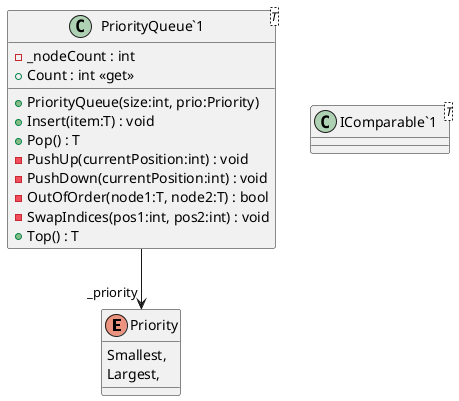 @startuml
enum Priority {
    Smallest,
    Largest,
}
class "PriorityQueue`1"<T> {
    - _nodeCount : int
    + Count : int <<get>>
    + PriorityQueue(size:int, prio:Priority)
    + Insert(item:T) : void
    + Pop() : T
    - PushUp(currentPosition:int) : void
    - PushDown(currentPosition:int) : void
    - OutOfOrder(node1:T, node2:T) : bool
    - SwapIndices(pos1:int, pos2:int) : void
    + Top() : T
}
class "IComparable`1"<T> {
}
"PriorityQueue`1" --> "_priority" Priority
@enduml
